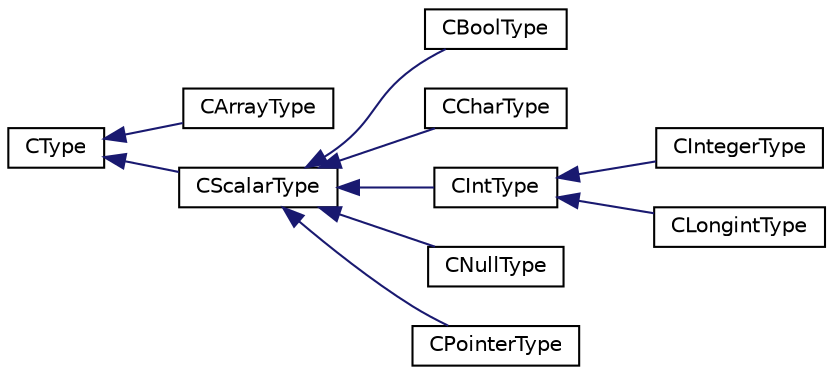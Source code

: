 digraph "Graphical Class Hierarchy"
{
  edge [fontname="Helvetica",fontsize="10",labelfontname="Helvetica",labelfontsize="10"];
  node [fontname="Helvetica",fontsize="10",shape=record];
  rankdir="LR";
  Node0 [label="CType",height=0.2,width=0.4,color="black", fillcolor="white", style="filled",URL="$classCType.html",tooltip="SnuPL base type. "];
  Node0 -> Node1 [dir="back",color="midnightblue",fontsize="10",style="solid",fontname="Helvetica"];
  Node1 [label="CArrayType",height=0.2,width=0.4,color="black", fillcolor="white", style="filled",URL="$classCArrayType.html",tooltip="array type "];
  Node0 -> Node2 [dir="back",color="midnightblue",fontsize="10",style="solid",fontname="Helvetica"];
  Node2 [label="CScalarType",height=0.2,width=0.4,color="black", fillcolor="white", style="filled",URL="$classCScalarType.html",tooltip="abstract base class for scalar types "];
  Node2 -> Node3 [dir="back",color="midnightblue",fontsize="10",style="solid",fontname="Helvetica"];
  Node3 [label="CBoolType",height=0.2,width=0.4,color="black", fillcolor="white", style="filled",URL="$classCBoolType.html",tooltip="boolean type "];
  Node2 -> Node4 [dir="back",color="midnightblue",fontsize="10",style="solid",fontname="Helvetica"];
  Node4 [label="CCharType",height=0.2,width=0.4,color="black", fillcolor="white", style="filled",URL="$classCCharType.html",tooltip="char type "];
  Node2 -> Node5 [dir="back",color="midnightblue",fontsize="10",style="solid",fontname="Helvetica"];
  Node5 [label="CIntType",height=0.2,width=0.4,color="black", fillcolor="white", style="filled",URL="$classCIntType.html",tooltip="abstract base type for integer types (integer, longint) "];
  Node5 -> Node6 [dir="back",color="midnightblue",fontsize="10",style="solid",fontname="Helvetica"];
  Node6 [label="CIntegerType",height=0.2,width=0.4,color="black", fillcolor="white", style="filled",URL="$classCIntegerType.html",tooltip="integer type "];
  Node5 -> Node7 [dir="back",color="midnightblue",fontsize="10",style="solid",fontname="Helvetica"];
  Node7 [label="CLongintType",height=0.2,width=0.4,color="black", fillcolor="white", style="filled",URL="$classCLongintType.html",tooltip="longint type "];
  Node2 -> Node8 [dir="back",color="midnightblue",fontsize="10",style="solid",fontname="Helvetica"];
  Node8 [label="CNullType",height=0.2,width=0.4,color="black", fillcolor="white", style="filled",URL="$classCNullType.html",tooltip="NULL type. "];
  Node2 -> Node9 [dir="back",color="midnightblue",fontsize="10",style="solid",fontname="Helvetica"];
  Node9 [label="CPointerType",height=0.2,width=0.4,color="black", fillcolor="white", style="filled",URL="$classCPointerType.html",tooltip="pointer type "];
}
